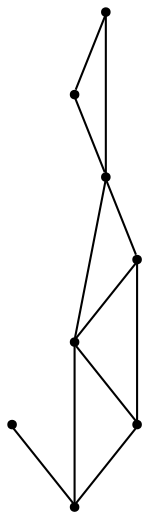 graph {
  node [shape=point,comment="{\"directed\":false,\"doi\":\"10.1007/978-3-642-25878-7_3\",\"figure\":\"1\"}"]

  v0 [pos="1033.1069253772712,1645.1293509497104"]
  v1 [pos="971.8021412086589,1496.7224138481204"]
  v2 [pos="883.2248744192557,1408.0791637454543"]
  v3 [pos="941.9014357713123,1615.249669455924"]
  v4 [pos="853.6962978569502,1555.7360120545115"]
  v5 [pos="764.9939328982944,1378.5713472278233"]
  v6 [pos="676.5417642781435,1495.2222362630555"]
  v7 [pos="737.4701563075539,1617.1248914372554"]

  v0 -- v1 [id="-1",pos="1033.1069253772712,1645.1293509497104 971.8021412086589,1496.7224138481204 971.8021412086589,1496.7224138481204 971.8021412086589,1496.7224138481204"]
  v6 -- v4 [id="-6",pos="676.5417642781435,1495.2222362630555 853.6962978569502,1555.7360120545115 853.6962978569502,1555.7360120545115 853.6962978569502,1555.7360120545115"]
  v7 -- v6 [id="-11",pos="737.4701563075539,1617.1248914372554 676.5417642781435,1495.2222362630555 676.5417642781435,1495.2222362630555 676.5417642781435,1495.2222362630555"]
  v5 -- v6 [id="-16",pos="764.9939328982944,1378.5713472278233 676.5417642781435,1495.2222362630555 676.5417642781435,1495.2222362630555 676.5417642781435,1495.2222362630555"]
  v5 -- v2 [id="-17",pos="764.9939328982944,1378.5713472278233 883.2248744192557,1408.0791637454543 883.2248744192557,1408.0791637454543 883.2248744192557,1408.0791637454543"]
  v4 -- v1 [id="-22",pos="853.6962978569502,1555.7360120545115 971.8021412086589,1496.7224138481204 971.8021412086589,1496.7224138481204 971.8021412086589,1496.7224138481204"]
  v4 -- v5 [id="-25",pos="853.6962978569502,1555.7360120545115 764.9939328982944,1378.5713472278233 764.9939328982944,1378.5713472278233 764.9939328982944,1378.5713472278233"]
  v2 -- v4 [id="-28",pos="883.2248744192557,1408.0791637454543 853.6962978569502,1555.7360120545115 853.6962978569502,1555.7360120545115 853.6962978569502,1555.7360120545115"]
  v3 -- v1 [id="-33",pos="941.9014357713123,1615.249669455924 971.8021412086589,1496.7224138481204 971.8021412086589,1496.7224138481204 971.8021412086589,1496.7224138481204"]
  v3 -- v0 [id="-34",pos="941.9014357713123,1615.249669455924 1033.1069253772712,1645.1293509497104 1033.1069253772712,1645.1293509497104 1033.1069253772712,1645.1293509497104"]
  v1 -- v2 [id="-39",pos="971.8021412086589,1496.7224138481204 883.2248744192557,1408.0791637454543 883.2248744192557,1408.0791637454543 883.2248744192557,1408.0791637454543"]
}